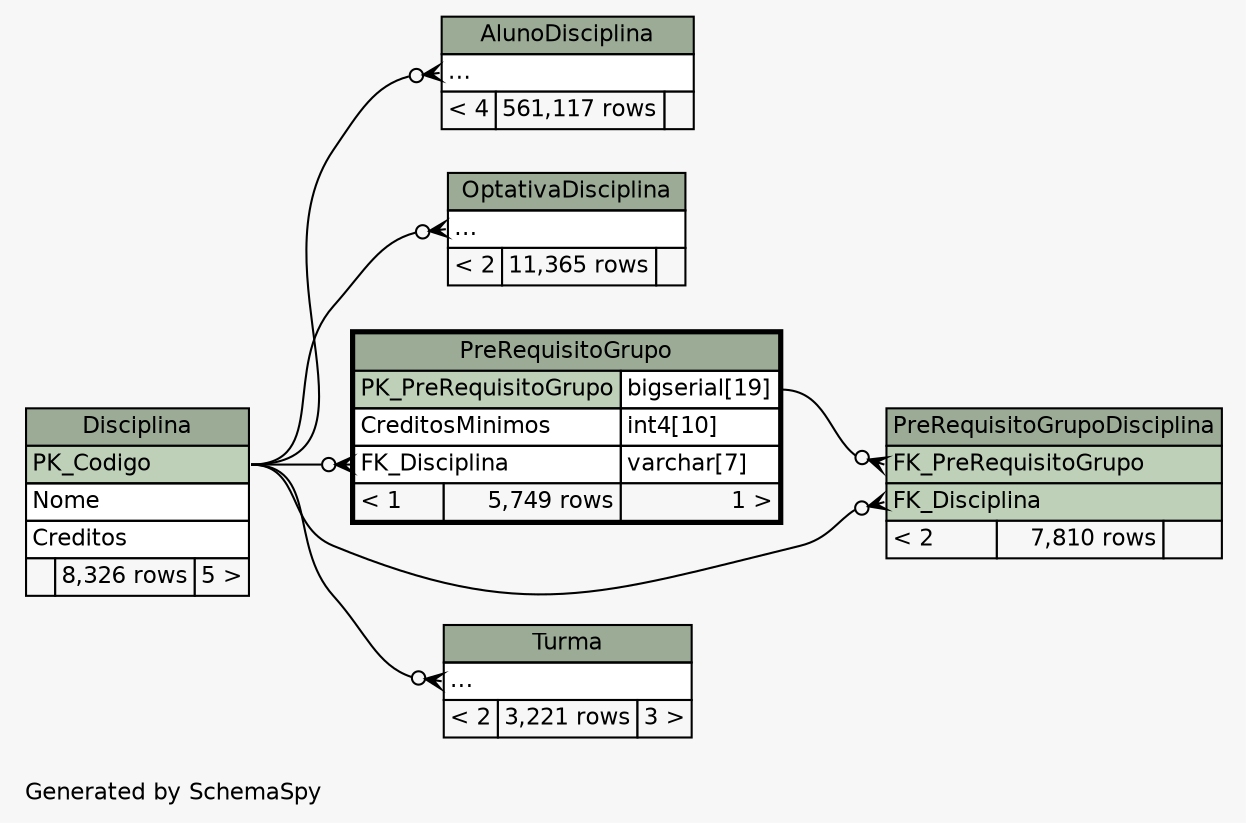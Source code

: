 // dot 2.36.0 on Linux 3.13.0-24-generic
// SchemaSpy rev 590
digraph "twoDegreesRelationshipsDiagram" {
  graph [
    rankdir="RL"
    bgcolor="#f7f7f7"
    label="\nGenerated by SchemaSpy"
    labeljust="l"
    nodesep="0.18"
    ranksep="0.46"
    fontname="Helvetica"
    fontsize="11"
  ];
  node [
    fontname="Helvetica"
    fontsize="11"
    shape="plaintext"
  ];
  edge [
    arrowsize="0.8"
  ];
  "AlunoDisciplina":"elipses":w -> "Disciplina":"PK_Codigo":e [arrowhead=none dir=back arrowtail=crowodot];
  "OptativaDisciplina":"elipses":w -> "Disciplina":"PK_Codigo":e [arrowhead=none dir=back arrowtail=crowodot];
  "PreRequisitoGrupo":"FK_Disciplina":w -> "Disciplina":"PK_Codigo":e [arrowhead=none dir=back arrowtail=crowodot];
  "PreRequisitoGrupoDisciplina":"FK_Disciplina":w -> "Disciplina":"PK_Codigo":e [arrowhead=none dir=back arrowtail=crowodot];
  "PreRequisitoGrupoDisciplina":"FK_PreRequisitoGrupo":w -> "PreRequisitoGrupo":"PK_PreRequisitoGrupo.type":e [arrowhead=none dir=back arrowtail=crowodot];
  "Turma":"elipses":w -> "Disciplina":"PK_Codigo":e [arrowhead=none dir=back arrowtail=crowodot];
  "AlunoDisciplina" [
    label=<
    <TABLE BORDER="0" CELLBORDER="1" CELLSPACING="0" BGCOLOR="#ffffff">
      <TR><TD COLSPAN="3" BGCOLOR="#9bab96" ALIGN="CENTER">AlunoDisciplina</TD></TR>
      <TR><TD PORT="elipses" COLSPAN="3" ALIGN="LEFT">...</TD></TR>
      <TR><TD ALIGN="LEFT" BGCOLOR="#f7f7f7">&lt; 4</TD><TD ALIGN="RIGHT" BGCOLOR="#f7f7f7">561,117 rows</TD><TD ALIGN="RIGHT" BGCOLOR="#f7f7f7">  </TD></TR>
    </TABLE>>
    URL="AlunoDisciplina.html"
    tooltip="AlunoDisciplina"
  ];
  "Disciplina" [
    label=<
    <TABLE BORDER="0" CELLBORDER="1" CELLSPACING="0" BGCOLOR="#ffffff">
      <TR><TD COLSPAN="3" BGCOLOR="#9bab96" ALIGN="CENTER">Disciplina</TD></TR>
      <TR><TD PORT="PK_Codigo" COLSPAN="3" BGCOLOR="#bed1b8" ALIGN="LEFT">PK_Codigo</TD></TR>
      <TR><TD PORT="Nome" COLSPAN="3" ALIGN="LEFT">Nome</TD></TR>
      <TR><TD PORT="Creditos" COLSPAN="3" ALIGN="LEFT">Creditos</TD></TR>
      <TR><TD ALIGN="LEFT" BGCOLOR="#f7f7f7">  </TD><TD ALIGN="RIGHT" BGCOLOR="#f7f7f7">8,326 rows</TD><TD ALIGN="RIGHT" BGCOLOR="#f7f7f7">5 &gt;</TD></TR>
    </TABLE>>
    URL="Disciplina.html"
    tooltip="Disciplina"
  ];
  "OptativaDisciplina" [
    label=<
    <TABLE BORDER="0" CELLBORDER="1" CELLSPACING="0" BGCOLOR="#ffffff">
      <TR><TD COLSPAN="3" BGCOLOR="#9bab96" ALIGN="CENTER">OptativaDisciplina</TD></TR>
      <TR><TD PORT="elipses" COLSPAN="3" ALIGN="LEFT">...</TD></TR>
      <TR><TD ALIGN="LEFT" BGCOLOR="#f7f7f7">&lt; 2</TD><TD ALIGN="RIGHT" BGCOLOR="#f7f7f7">11,365 rows</TD><TD ALIGN="RIGHT" BGCOLOR="#f7f7f7">  </TD></TR>
    </TABLE>>
    URL="OptativaDisciplina.html"
    tooltip="OptativaDisciplina"
  ];
  "PreRequisitoGrupo" [
    label=<
    <TABLE BORDER="2" CELLBORDER="1" CELLSPACING="0" BGCOLOR="#ffffff">
      <TR><TD COLSPAN="3" BGCOLOR="#9bab96" ALIGN="CENTER">PreRequisitoGrupo</TD></TR>
      <TR><TD PORT="PK_PreRequisitoGrupo" COLSPAN="2" BGCOLOR="#bed1b8" ALIGN="LEFT">PK_PreRequisitoGrupo</TD><TD PORT="PK_PreRequisitoGrupo.type" ALIGN="LEFT">bigserial[19]</TD></TR>
      <TR><TD PORT="CreditosMinimos" COLSPAN="2" ALIGN="LEFT">CreditosMinimos</TD><TD PORT="CreditosMinimos.type" ALIGN="LEFT">int4[10]</TD></TR>
      <TR><TD PORT="FK_Disciplina" COLSPAN="2" ALIGN="LEFT">FK_Disciplina</TD><TD PORT="FK_Disciplina.type" ALIGN="LEFT">varchar[7]</TD></TR>
      <TR><TD ALIGN="LEFT" BGCOLOR="#f7f7f7">&lt; 1</TD><TD ALIGN="RIGHT" BGCOLOR="#f7f7f7">5,749 rows</TD><TD ALIGN="RIGHT" BGCOLOR="#f7f7f7">1 &gt;</TD></TR>
    </TABLE>>
    URL="PreRequisitoGrupo.html"
    tooltip="PreRequisitoGrupo"
  ];
  "PreRequisitoGrupoDisciplina" [
    label=<
    <TABLE BORDER="0" CELLBORDER="1" CELLSPACING="0" BGCOLOR="#ffffff">
      <TR><TD COLSPAN="3" BGCOLOR="#9bab96" ALIGN="CENTER">PreRequisitoGrupoDisciplina</TD></TR>
      <TR><TD PORT="FK_PreRequisitoGrupo" COLSPAN="3" BGCOLOR="#bed1b8" ALIGN="LEFT">FK_PreRequisitoGrupo</TD></TR>
      <TR><TD PORT="FK_Disciplina" COLSPAN="3" BGCOLOR="#bed1b8" ALIGN="LEFT">FK_Disciplina</TD></TR>
      <TR><TD ALIGN="LEFT" BGCOLOR="#f7f7f7">&lt; 2</TD><TD ALIGN="RIGHT" BGCOLOR="#f7f7f7">7,810 rows</TD><TD ALIGN="RIGHT" BGCOLOR="#f7f7f7">  </TD></TR>
    </TABLE>>
    URL="PreRequisitoGrupoDisciplina.html"
    tooltip="PreRequisitoGrupoDisciplina"
  ];
  "Turma" [
    label=<
    <TABLE BORDER="0" CELLBORDER="1" CELLSPACING="0" BGCOLOR="#ffffff">
      <TR><TD COLSPAN="3" BGCOLOR="#9bab96" ALIGN="CENTER">Turma</TD></TR>
      <TR><TD PORT="elipses" COLSPAN="3" ALIGN="LEFT">...</TD></TR>
      <TR><TD ALIGN="LEFT" BGCOLOR="#f7f7f7">&lt; 2</TD><TD ALIGN="RIGHT" BGCOLOR="#f7f7f7">3,221 rows</TD><TD ALIGN="RIGHT" BGCOLOR="#f7f7f7">3 &gt;</TD></TR>
    </TABLE>>
    URL="Turma.html"
    tooltip="Turma"
  ];
}
